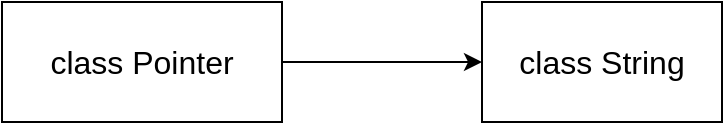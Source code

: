 <mxfile>
    <diagram id="M13itY1M8SClEo9OaJ7H" name="第 1 页">
        <mxGraphModel dx="722" dy="614" grid="1" gridSize="10" guides="1" tooltips="1" connect="1" arrows="1" fold="1" page="1" pageScale="1" pageWidth="827" pageHeight="1169" math="0" shadow="0">
            <root>
                <mxCell id="0"/>
                <mxCell id="1" parent="0"/>
                <mxCell id="4" value="" style="edgeStyle=none;html=1;fontSize=16;rounded=0;" edge="1" parent="1" source="2" target="3">
                    <mxGeometry relative="1" as="geometry"/>
                </mxCell>
                <mxCell id="2" value="&lt;font style=&quot;font-size: 16px&quot;&gt;class Pointer&lt;/font&gt;" style="whiteSpace=wrap;html=1;rounded=0;" vertex="1" parent="1">
                    <mxGeometry x="100" y="290" width="140" height="60" as="geometry"/>
                </mxCell>
                <mxCell id="3" value="class String" style="whiteSpace=wrap;html=1;fontSize=16;rounded=0;" vertex="1" parent="1">
                    <mxGeometry x="340" y="290" width="120" height="60" as="geometry"/>
                </mxCell>
            </root>
        </mxGraphModel>
    </diagram>
</mxfile>